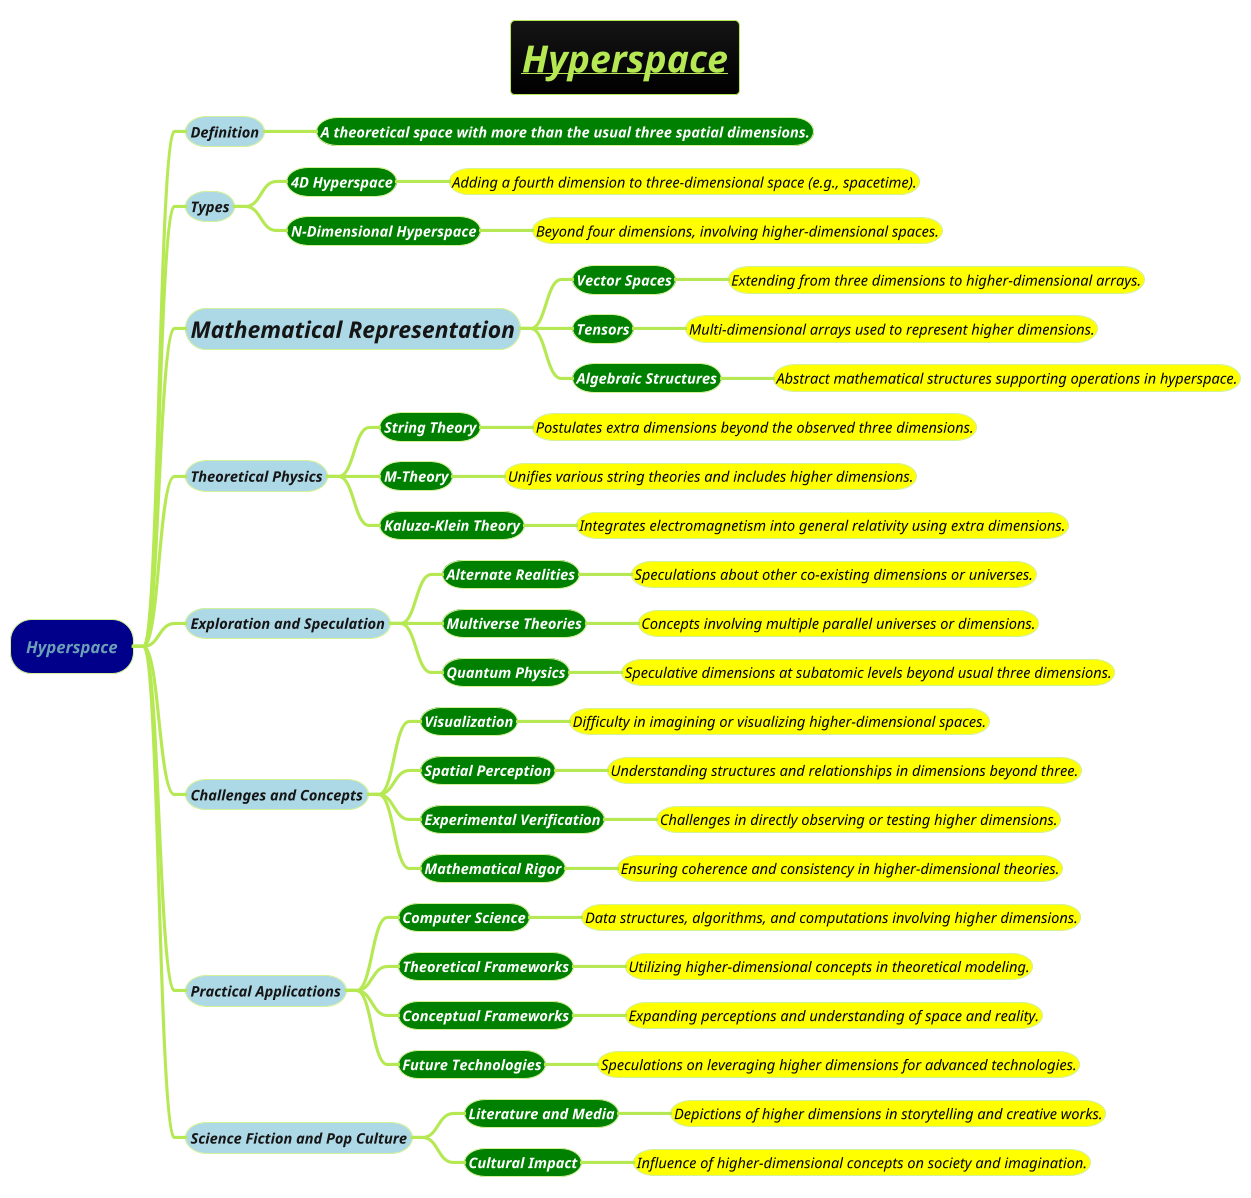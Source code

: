 @startmindmap
title =<i><b><u>Hyperspace
!theme hacker

*[#darkblue] <i>Hyperspace
**[#lightblue] <i><color #blac><size:14>Definition
***[#green] <b><i><color #white><size:14>A theoretical space with more than the usual three spatial dimensions.
**[#lightblue] <i><color #blac><size:14>Types
***[#green] <b><i><color #white><size:14>4D Hyperspace
****[#yellow] <i><color #black><size:14>Adding a fourth dimension to three-dimensional space (e.g., spacetime).
***[#green] <b><i><color #white><size:14>N-Dimensional Hyperspace
****[#yellow] <i><color #black><size:14>Beyond four dimensions, involving higher-dimensional spaces.
**[#lightblue] <i><color #blac><size:22>Mathematical Representation
***[#green] <b><i><color #white><size:14>Vector Spaces
****[#yellow] <i><color #black><size:14>Extending from three dimensions to higher-dimensional arrays.
***[#green] <b><i><color #white><size:14>Tensors
****[#yellow] <i><color #black><size:14>Multi-dimensional arrays used to represent higher dimensions.
***[#green] <b><i><color #white><size:14>Algebraic Structures
****[#yellow] <i><color #black><size:14>Abstract mathematical structures supporting operations in hyperspace.
**[#lightblue] <i><color #blac><size:14>Theoretical Physics
***[#green] <b><i><color #white><size:14>String Theory
****[#yellow] <i><color #black><size:14>Postulates extra dimensions beyond the observed three dimensions.
***[#green] <b><i><color #white><size:14>M-Theory
****[#yellow] <i><color #black><size:14>Unifies various string theories and includes higher dimensions.
***[#green] <b><i><color #white><size:14>Kaluza-Klein Theory
****[#yellow] <i><color #black><size:14>Integrates electromagnetism into general relativity using extra dimensions.
**[#lightblue] <i><color #blac><size:14>Exploration and Speculation
***[#green] <b><i><color #white><size:14>Alternate Realities
****[#yellow] <i><color #black><size:14>Speculations about other co-existing dimensions or universes.
***[#green] <b><i><color #white><size:14>Multiverse Theories
****[#yellow] <i><color #black><size:14>Concepts involving multiple parallel universes or dimensions.
***[#green] <b><i><color #white><size:14>Quantum Physics
****[#yellow] <i><color #black><size:14>Speculative dimensions at subatomic levels beyond usual three dimensions.
**[#lightblue] <i><color #blac><size:14>Challenges and Concepts
***[#green] <b><i><color #white><size:14>Visualization
****[#yellow] <i><color #black><size:14>Difficulty in imagining or visualizing higher-dimensional spaces.
***[#green] <b><i><color #white><size:14>Spatial Perception
****[#yellow] <i><color #black><size:14>Understanding structures and relationships in dimensions beyond three.
***[#green] <b><i><color #white><size:14>Experimental Verification
****[#yellow] <i><color #black><size:14>Challenges in directly observing or testing higher dimensions.
***[#green] <b><i><color #white><size:14>Mathematical Rigor
****[#yellow] <i><color #black><size:14>Ensuring coherence and consistency in higher-dimensional theories.
**[#lightblue] <i><color #blac><size:14>Practical Applications
***[#green] <b><i><color #white><size:14>Computer Science
****[#yellow] <i><color #black><size:14>Data structures, algorithms, and computations involving higher dimensions.
***[#green] <b><i><color #white><size:14>Theoretical Frameworks
****[#yellow] <i><color #black><size:14>Utilizing higher-dimensional concepts in theoretical modeling.
***[#green] <b><i><color #white><size:14>Conceptual Frameworks
****[#yellow] <i><color #black><size:14>Expanding perceptions and understanding of space and reality.
***[#green] <b><i><color #white><size:14>Future Technologies
****[#yellow] <i><color #black><size:14>Speculations on leveraging higher dimensions for advanced technologies.
**[#lightblue] <i><color #blac><size:14>Science Fiction and Pop Culture
***[#green] <b><i><color #white><size:14>Literature and Media
****[#yellow] <i><color #black><size:14>Depictions of higher dimensions in storytelling and creative works.
***[#green] <b><i><color #white><size:14>Cultural Impact
****[#yellow] <i><color #black><size:14>Influence of higher-dimensional concepts on society and imagination.

@endmindmap
